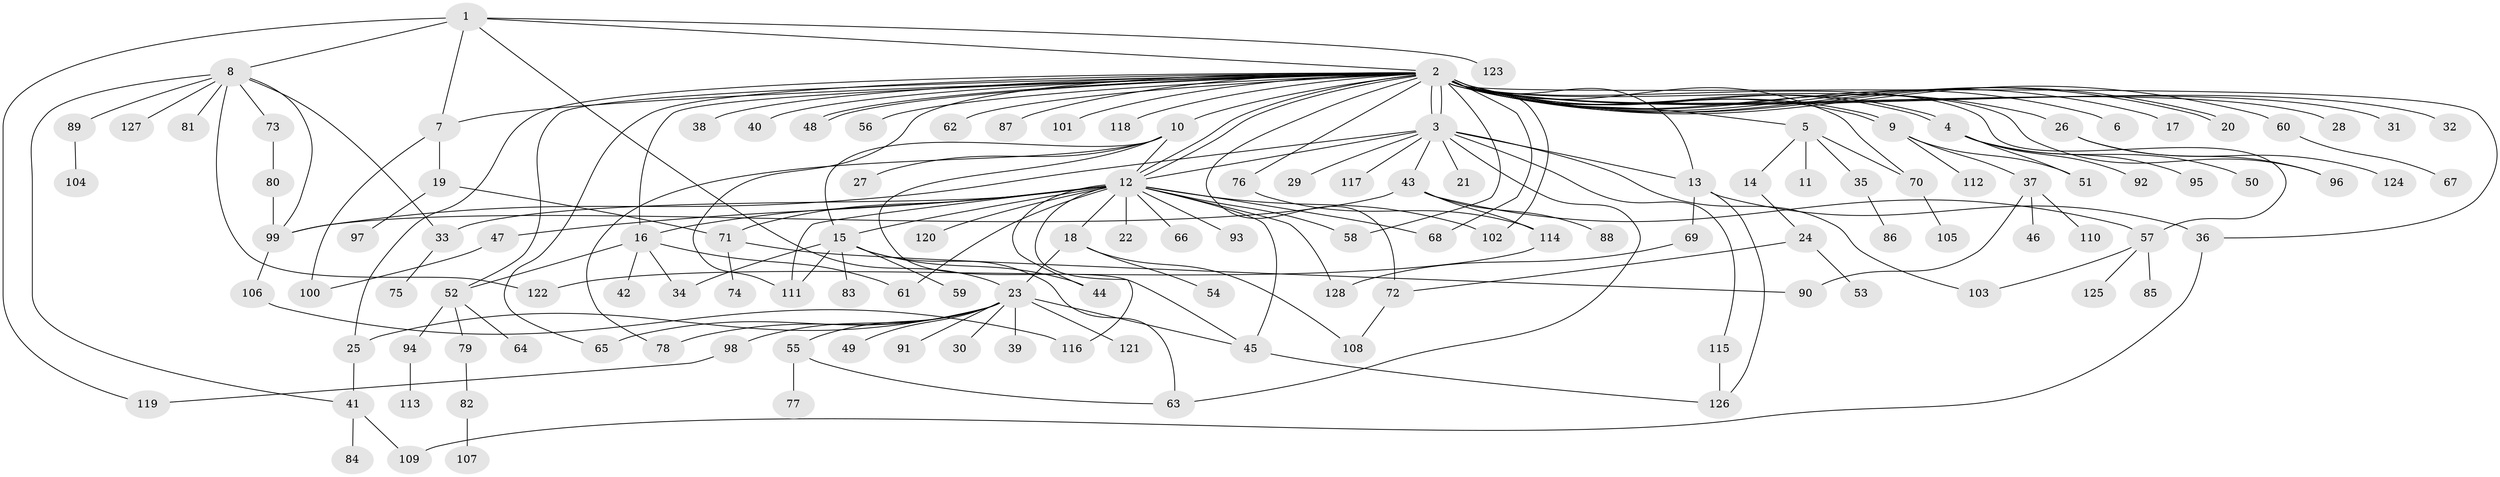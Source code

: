 // coarse degree distribution, {6: 0.009523809523809525, 44: 0.009523809523809525, 13: 0.01904761904761905, 5: 0.05714285714285714, 1: 0.47619047619047616, 10: 0.009523809523809525, 7: 0.009523809523809525, 11: 0.009523809523809525, 21: 0.009523809523809525, 2: 0.2857142857142857, 3: 0.06666666666666667, 4: 0.0380952380952381}
// Generated by graph-tools (version 1.1) at 2025/41/03/06/25 10:41:51]
// undirected, 128 vertices, 180 edges
graph export_dot {
graph [start="1"]
  node [color=gray90,style=filled];
  1;
  2;
  3;
  4;
  5;
  6;
  7;
  8;
  9;
  10;
  11;
  12;
  13;
  14;
  15;
  16;
  17;
  18;
  19;
  20;
  21;
  22;
  23;
  24;
  25;
  26;
  27;
  28;
  29;
  30;
  31;
  32;
  33;
  34;
  35;
  36;
  37;
  38;
  39;
  40;
  41;
  42;
  43;
  44;
  45;
  46;
  47;
  48;
  49;
  50;
  51;
  52;
  53;
  54;
  55;
  56;
  57;
  58;
  59;
  60;
  61;
  62;
  63;
  64;
  65;
  66;
  67;
  68;
  69;
  70;
  71;
  72;
  73;
  74;
  75;
  76;
  77;
  78;
  79;
  80;
  81;
  82;
  83;
  84;
  85;
  86;
  87;
  88;
  89;
  90;
  91;
  92;
  93;
  94;
  95;
  96;
  97;
  98;
  99;
  100;
  101;
  102;
  103;
  104;
  105;
  106;
  107;
  108;
  109;
  110;
  111;
  112;
  113;
  114;
  115;
  116;
  117;
  118;
  119;
  120;
  121;
  122;
  123;
  124;
  125;
  126;
  127;
  128;
  1 -- 2;
  1 -- 7;
  1 -- 8;
  1 -- 23;
  1 -- 119;
  1 -- 123;
  2 -- 3;
  2 -- 3;
  2 -- 4;
  2 -- 4;
  2 -- 5;
  2 -- 6;
  2 -- 7;
  2 -- 9;
  2 -- 9;
  2 -- 10;
  2 -- 12;
  2 -- 12;
  2 -- 13;
  2 -- 16;
  2 -- 17;
  2 -- 20;
  2 -- 20;
  2 -- 25;
  2 -- 26;
  2 -- 28;
  2 -- 31;
  2 -- 32;
  2 -- 36;
  2 -- 38;
  2 -- 40;
  2 -- 48;
  2 -- 48;
  2 -- 52;
  2 -- 56;
  2 -- 57;
  2 -- 58;
  2 -- 60;
  2 -- 62;
  2 -- 65;
  2 -- 68;
  2 -- 70;
  2 -- 72;
  2 -- 76;
  2 -- 87;
  2 -- 96;
  2 -- 101;
  2 -- 102;
  2 -- 111;
  2 -- 118;
  3 -- 12;
  3 -- 13;
  3 -- 21;
  3 -- 29;
  3 -- 43;
  3 -- 63;
  3 -- 99;
  3 -- 103;
  3 -- 115;
  3 -- 117;
  4 -- 50;
  4 -- 51;
  4 -- 92;
  4 -- 95;
  5 -- 11;
  5 -- 14;
  5 -- 35;
  5 -- 70;
  7 -- 19;
  7 -- 100;
  8 -- 33;
  8 -- 41;
  8 -- 73;
  8 -- 81;
  8 -- 89;
  8 -- 99;
  8 -- 122;
  8 -- 127;
  9 -- 37;
  9 -- 51;
  9 -- 112;
  10 -- 12;
  10 -- 15;
  10 -- 27;
  10 -- 45;
  10 -- 78;
  12 -- 15;
  12 -- 16;
  12 -- 18;
  12 -- 22;
  12 -- 33;
  12 -- 44;
  12 -- 45;
  12 -- 47;
  12 -- 58;
  12 -- 61;
  12 -- 66;
  12 -- 68;
  12 -- 71;
  12 -- 93;
  12 -- 102;
  12 -- 111;
  12 -- 116;
  12 -- 120;
  12 -- 128;
  13 -- 36;
  13 -- 69;
  13 -- 126;
  14 -- 24;
  15 -- 34;
  15 -- 44;
  15 -- 59;
  15 -- 63;
  15 -- 83;
  15 -- 111;
  16 -- 34;
  16 -- 42;
  16 -- 52;
  16 -- 61;
  18 -- 23;
  18 -- 54;
  18 -- 108;
  19 -- 71;
  19 -- 97;
  23 -- 25;
  23 -- 30;
  23 -- 39;
  23 -- 45;
  23 -- 49;
  23 -- 55;
  23 -- 65;
  23 -- 78;
  23 -- 91;
  23 -- 98;
  23 -- 121;
  24 -- 53;
  24 -- 72;
  25 -- 41;
  26 -- 96;
  26 -- 124;
  33 -- 75;
  35 -- 86;
  36 -- 109;
  37 -- 46;
  37 -- 90;
  37 -- 110;
  41 -- 84;
  41 -- 109;
  43 -- 57;
  43 -- 88;
  43 -- 99;
  43 -- 114;
  45 -- 126;
  47 -- 100;
  52 -- 64;
  52 -- 79;
  52 -- 94;
  55 -- 63;
  55 -- 77;
  57 -- 85;
  57 -- 103;
  57 -- 125;
  60 -- 67;
  69 -- 128;
  70 -- 105;
  71 -- 74;
  71 -- 90;
  72 -- 108;
  73 -- 80;
  76 -- 114;
  79 -- 82;
  80 -- 99;
  82 -- 107;
  89 -- 104;
  94 -- 113;
  98 -- 119;
  99 -- 106;
  106 -- 116;
  114 -- 122;
  115 -- 126;
}
